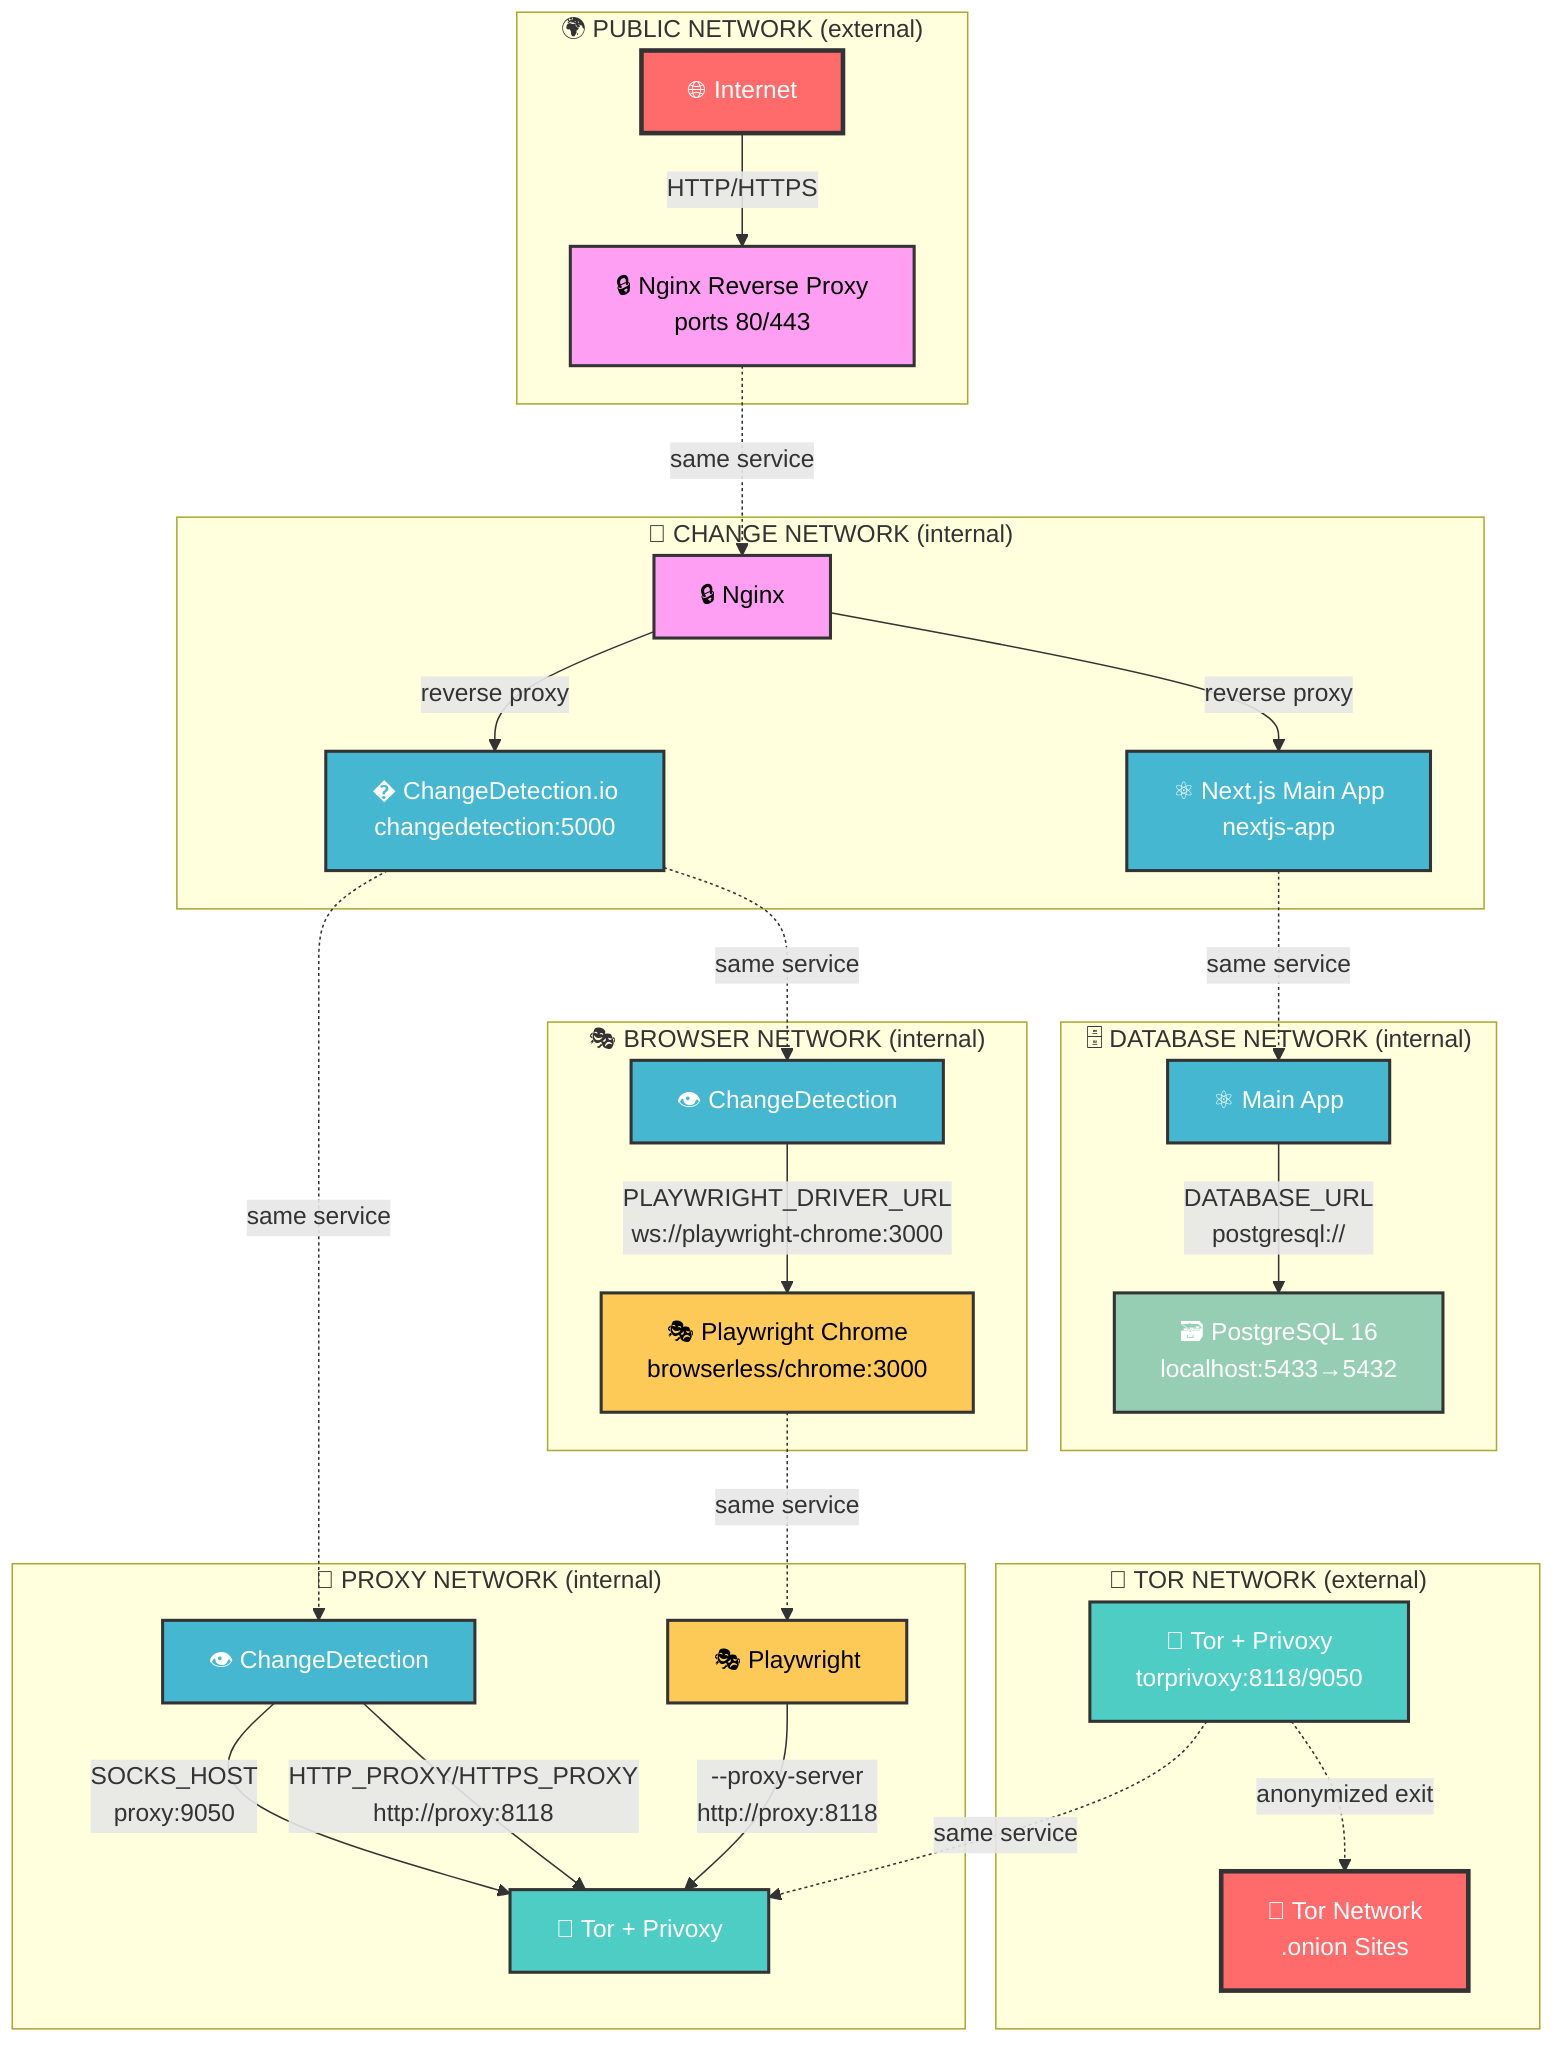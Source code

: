 graph TD
    %% External entities
    Internet[🌐 Internet]
    TorNetwork[🧅 Tor Network<br/>.onion Sites]
    
    %% Network boundaries with services
    subgraph tor_network [" 🧅 TOR NETWORK (external) "]
        direction TB
        TorPrivoxy[🔐 Tor + Privoxy<br/>torprivoxy:8118/9050]
        TorNetwork
        TorPrivoxy -.->|anonymized exit| TorNetwork
    end
    
    subgraph public_network [" 🌍 PUBLIC NETWORK (external) "]
        direction TB
        Internet
        Nginx[🔒 Nginx Reverse Proxy<br/>ports 80/443]
        Internet -->|HTTP/HTTPS| Nginx
    end
    
    subgraph change_network [" 🔄 CHANGE NETWORK (internal) "]
        direction TB
        NginxChange[🔒 Nginx]
        MainApp[⚛️ Next.js Main App<br/>nextjs-app]
        ChangeDetection[�️ ChangeDetection.io<br/>changedetection:5000]
        
        NginxChange -->|reverse proxy| MainApp
        NginxChange -->|reverse proxy| ChangeDetection
    end
    
    subgraph db_network [" 🗄️ DATABASE NETWORK (internal) "]
        direction TB
        MainAppDB[⚛️ Main App]
        Postgres[🗃️ PostgreSQL 16<br/>localhost:5433→5432]
        
        MainAppDB -->|DATABASE_URL<br/>postgresql://| Postgres
    end
    
    subgraph browser_network [" 🎭 BROWSER NETWORK (internal) "]
        direction TB
        ChangeDetectionBrowser[👁️ ChangeDetection]
        Playwright[🎭 Playwright Chrome<br/>browserless/chrome:3000]
        
        ChangeDetectionBrowser -->|PLAYWRIGHT_DRIVER_URL<br/>ws://playwright-chrome:3000| Playwright
    end
    
    subgraph proxy_network [" 🔐 PROXY NETWORK (internal) "]
        direction TB
        TorPrivoxyProxy[🔐 Tor + Privoxy]
        ChangeDetectionProxy[👁️ ChangeDetection]
        PlaywrightProxy[🎭 Playwright]
        
        ChangeDetectionProxy -->|HTTP_PROXY/HTTPS_PROXY<br/>http://proxy:8118| TorPrivoxyProxy
        ChangeDetectionProxy -->|SOCKS_HOST<br/>proxy:9050| TorPrivoxyProxy
        PlaywrightProxy -->|--proxy-server<br/>http://proxy:8118| TorPrivoxyProxy
    end
    
    %% Cross-network connections (shown as dotted lines for network boundaries)
    Nginx -.->|same service| NginxChange
    MainApp -.->|same service| MainAppDB
    ChangeDetection -.->|same service| ChangeDetectionBrowser
    ChangeDetection -.->|same service| ChangeDetectionProxy
    Playwright -.->|same service| PlaywrightProxy
    TorPrivoxy -.->|same service| TorPrivoxyProxy
    
    %% Network styling
    classDef torNet fill:#ff9999,stroke:#cc0000,stroke-width:3px,color:#000
    classDef publicNet fill:#99ccff,stroke:#0066cc,stroke-width:3px,color:#000
    classDef changeNet fill:#99ff99,stroke:#00cc00,stroke-width:2px,color:#000
    classDef dbNet fill:#ffcc99,stroke:#ff6600,stroke-width:2px,color:#000
    classDef browserNet fill:#ffff99,stroke:#cccc00,stroke-width:2px,color:#000
    classDef proxyNet fill:#cc99ff,stroke:#6600cc,stroke-width:2px,color:#000
    classDef localhostNet fill:#ffcccc,stroke:#ff0000,stroke-width:2px,color:#000
    
    %% Service styling
    classDef external fill:#ff6b6b,stroke:#333,stroke-width:3px,color:#fff
    classDef proxy fill:#4ecdc4,stroke:#333,stroke-width:2px,color:#fff
    classDef app fill:#45b7d1,stroke:#333,stroke-width:2px,color:#fff
    classDef db fill:#96ceb4,stroke:#333,stroke-width:2px,color:#fff
    classDef browser fill:#feca57,stroke:#333,stroke-width:2px,color:#000
    classDef gateway fill:#ff9ff3,stroke:#333,stroke-width:2px,color:#000
    
    %% Apply service styles
    class Internet,TorNetwork external
    class TorPrivoxy,TorPrivoxyProxy proxy
    class MainApp,MainAppDB,ChangeDetection,ChangeDetectionBrowser,ChangeDetectionProxy app
    class Postgres db
    class Playwright,PlaywrightProxy browser
    class Nginx,NginxChange gateway
    class PortMappings localhostNet